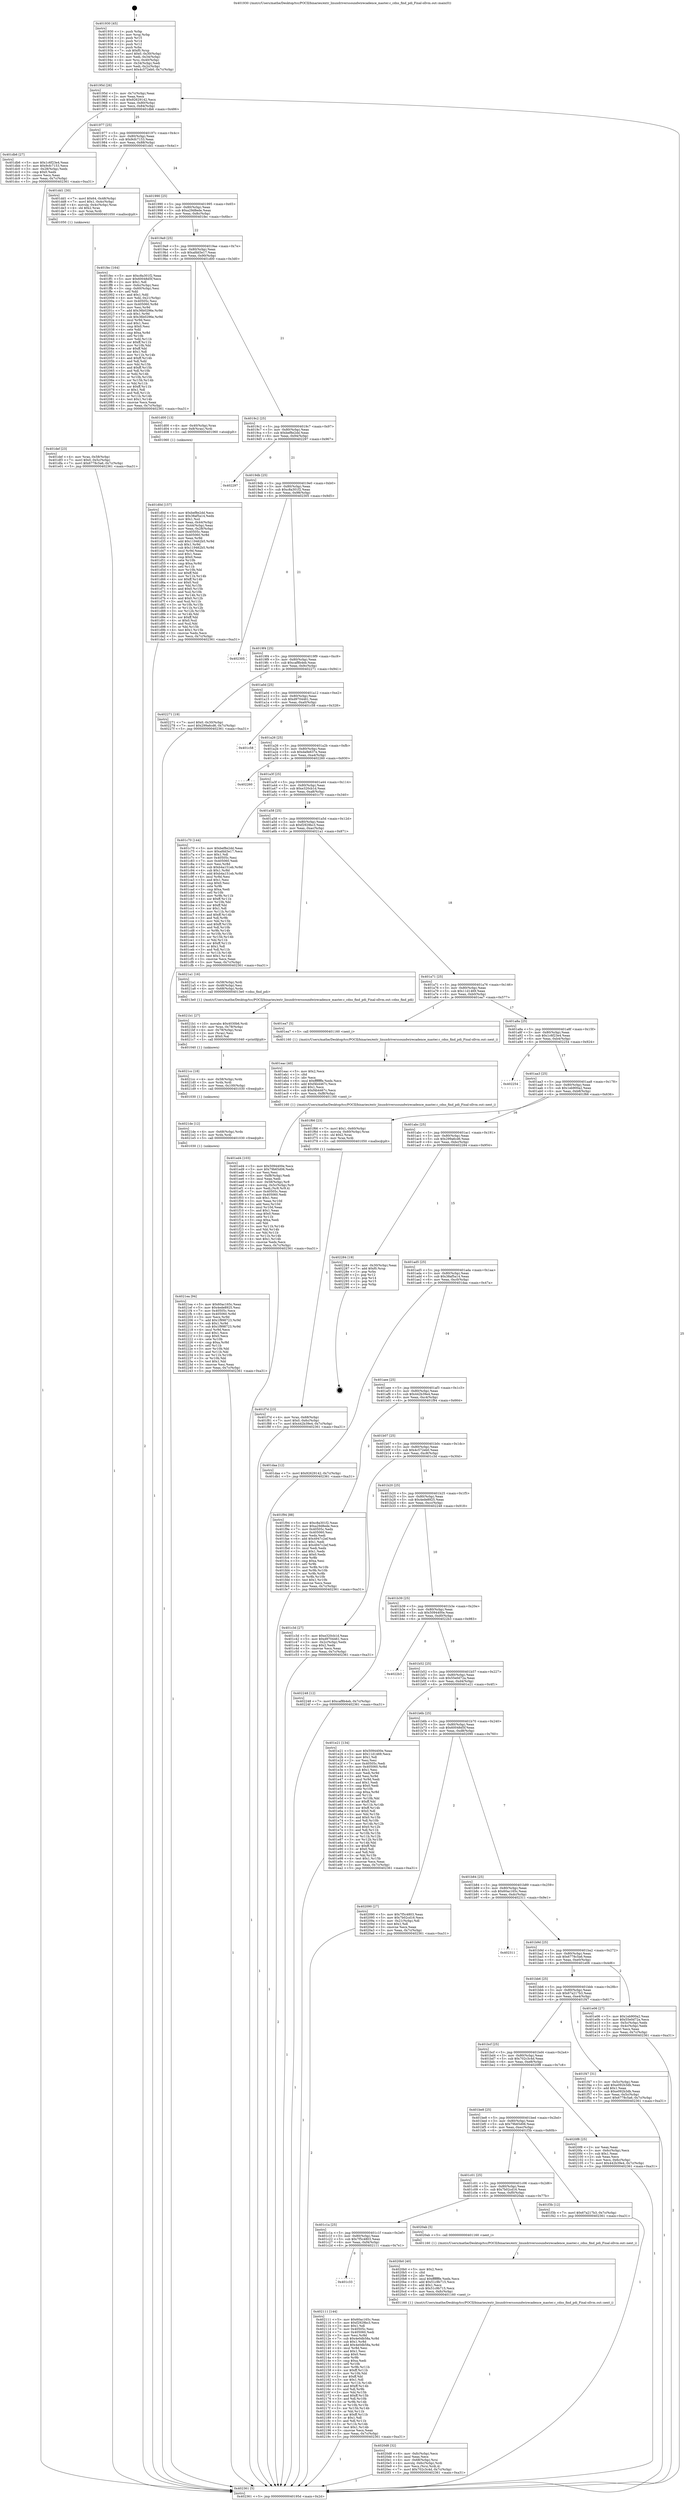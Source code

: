 digraph "0x401930" {
  label = "0x401930 (/mnt/c/Users/mathe/Desktop/tcc/POCII/binaries/extr_linuxdriverssoundwirecadence_master.c_cdns_find_pdi_Final-ollvm.out::main(0))"
  labelloc = "t"
  node[shape=record]

  Entry [label="",width=0.3,height=0.3,shape=circle,fillcolor=black,style=filled]
  "0x40195d" [label="{
     0x40195d [26]\l
     | [instrs]\l
     &nbsp;&nbsp;0x40195d \<+3\>: mov -0x7c(%rbp),%eax\l
     &nbsp;&nbsp;0x401960 \<+2\>: mov %eax,%ecx\l
     &nbsp;&nbsp;0x401962 \<+6\>: sub $0x92629142,%ecx\l
     &nbsp;&nbsp;0x401968 \<+3\>: mov %eax,-0x80(%rbp)\l
     &nbsp;&nbsp;0x40196b \<+6\>: mov %ecx,-0x84(%rbp)\l
     &nbsp;&nbsp;0x401971 \<+6\>: je 0000000000401db6 \<main+0x486\>\l
  }"]
  "0x401db6" [label="{
     0x401db6 [27]\l
     | [instrs]\l
     &nbsp;&nbsp;0x401db6 \<+5\>: mov $0x1c6f23e4,%eax\l
     &nbsp;&nbsp;0x401dbb \<+5\>: mov $0x9cfc7153,%ecx\l
     &nbsp;&nbsp;0x401dc0 \<+3\>: mov -0x28(%rbp),%edx\l
     &nbsp;&nbsp;0x401dc3 \<+3\>: cmp $0x0,%edx\l
     &nbsp;&nbsp;0x401dc6 \<+3\>: cmove %ecx,%eax\l
     &nbsp;&nbsp;0x401dc9 \<+3\>: mov %eax,-0x7c(%rbp)\l
     &nbsp;&nbsp;0x401dcc \<+5\>: jmp 0000000000402361 \<main+0xa31\>\l
  }"]
  "0x401977" [label="{
     0x401977 [25]\l
     | [instrs]\l
     &nbsp;&nbsp;0x401977 \<+5\>: jmp 000000000040197c \<main+0x4c\>\l
     &nbsp;&nbsp;0x40197c \<+3\>: mov -0x80(%rbp),%eax\l
     &nbsp;&nbsp;0x40197f \<+5\>: sub $0x9cfc7153,%eax\l
     &nbsp;&nbsp;0x401984 \<+6\>: mov %eax,-0x88(%rbp)\l
     &nbsp;&nbsp;0x40198a \<+6\>: je 0000000000401dd1 \<main+0x4a1\>\l
  }"]
  Exit [label="",width=0.3,height=0.3,shape=circle,fillcolor=black,style=filled,peripheries=2]
  "0x401dd1" [label="{
     0x401dd1 [30]\l
     | [instrs]\l
     &nbsp;&nbsp;0x401dd1 \<+7\>: movl $0x64,-0x48(%rbp)\l
     &nbsp;&nbsp;0x401dd8 \<+7\>: movl $0x1,-0x4c(%rbp)\l
     &nbsp;&nbsp;0x401ddf \<+4\>: movslq -0x4c(%rbp),%rax\l
     &nbsp;&nbsp;0x401de3 \<+4\>: shl $0x2,%rax\l
     &nbsp;&nbsp;0x401de7 \<+3\>: mov %rax,%rdi\l
     &nbsp;&nbsp;0x401dea \<+5\>: call 0000000000401050 \<malloc@plt\>\l
     | [calls]\l
     &nbsp;&nbsp;0x401050 \{1\} (unknown)\l
  }"]
  "0x401990" [label="{
     0x401990 [25]\l
     | [instrs]\l
     &nbsp;&nbsp;0x401990 \<+5\>: jmp 0000000000401995 \<main+0x65\>\l
     &nbsp;&nbsp;0x401995 \<+3\>: mov -0x80(%rbp),%eax\l
     &nbsp;&nbsp;0x401998 \<+5\>: sub $0xa29d8ede,%eax\l
     &nbsp;&nbsp;0x40199d \<+6\>: mov %eax,-0x8c(%rbp)\l
     &nbsp;&nbsp;0x4019a3 \<+6\>: je 0000000000401fec \<main+0x6bc\>\l
  }"]
  "0x4021ea" [label="{
     0x4021ea [94]\l
     | [instrs]\l
     &nbsp;&nbsp;0x4021ea \<+5\>: mov $0x60ac165c,%eax\l
     &nbsp;&nbsp;0x4021ef \<+5\>: mov $0x4ede8925,%esi\l
     &nbsp;&nbsp;0x4021f4 \<+7\>: mov 0x40505c,%ecx\l
     &nbsp;&nbsp;0x4021fb \<+8\>: mov 0x405060,%r8d\l
     &nbsp;&nbsp;0x402203 \<+3\>: mov %ecx,%r9d\l
     &nbsp;&nbsp;0x402206 \<+7\>: add $0x1f998723,%r9d\l
     &nbsp;&nbsp;0x40220d \<+4\>: sub $0x1,%r9d\l
     &nbsp;&nbsp;0x402211 \<+7\>: sub $0x1f998723,%r9d\l
     &nbsp;&nbsp;0x402218 \<+4\>: imul %r9d,%ecx\l
     &nbsp;&nbsp;0x40221c \<+3\>: and $0x1,%ecx\l
     &nbsp;&nbsp;0x40221f \<+3\>: cmp $0x0,%ecx\l
     &nbsp;&nbsp;0x402222 \<+4\>: sete %r10b\l
     &nbsp;&nbsp;0x402226 \<+4\>: cmp $0xa,%r8d\l
     &nbsp;&nbsp;0x40222a \<+4\>: setl %r11b\l
     &nbsp;&nbsp;0x40222e \<+3\>: mov %r10b,%bl\l
     &nbsp;&nbsp;0x402231 \<+3\>: and %r11b,%bl\l
     &nbsp;&nbsp;0x402234 \<+3\>: xor %r11b,%r10b\l
     &nbsp;&nbsp;0x402237 \<+3\>: or %r10b,%bl\l
     &nbsp;&nbsp;0x40223a \<+3\>: test $0x1,%bl\l
     &nbsp;&nbsp;0x40223d \<+3\>: cmovne %esi,%eax\l
     &nbsp;&nbsp;0x402240 \<+3\>: mov %eax,-0x7c(%rbp)\l
     &nbsp;&nbsp;0x402243 \<+5\>: jmp 0000000000402361 \<main+0xa31\>\l
  }"]
  "0x401fec" [label="{
     0x401fec [164]\l
     | [instrs]\l
     &nbsp;&nbsp;0x401fec \<+5\>: mov $0xc8a301f2,%eax\l
     &nbsp;&nbsp;0x401ff1 \<+5\>: mov $0x60048d5f,%ecx\l
     &nbsp;&nbsp;0x401ff6 \<+2\>: mov $0x1,%dl\l
     &nbsp;&nbsp;0x401ff8 \<+3\>: mov -0x6c(%rbp),%esi\l
     &nbsp;&nbsp;0x401ffb \<+3\>: cmp -0x60(%rbp),%esi\l
     &nbsp;&nbsp;0x401ffe \<+4\>: setl %dil\l
     &nbsp;&nbsp;0x402002 \<+4\>: and $0x1,%dil\l
     &nbsp;&nbsp;0x402006 \<+4\>: mov %dil,-0x21(%rbp)\l
     &nbsp;&nbsp;0x40200a \<+7\>: mov 0x40505c,%esi\l
     &nbsp;&nbsp;0x402011 \<+8\>: mov 0x405060,%r8d\l
     &nbsp;&nbsp;0x402019 \<+3\>: mov %esi,%r9d\l
     &nbsp;&nbsp;0x40201c \<+7\>: add $0x36b0296e,%r9d\l
     &nbsp;&nbsp;0x402023 \<+4\>: sub $0x1,%r9d\l
     &nbsp;&nbsp;0x402027 \<+7\>: sub $0x36b0296e,%r9d\l
     &nbsp;&nbsp;0x40202e \<+4\>: imul %r9d,%esi\l
     &nbsp;&nbsp;0x402032 \<+3\>: and $0x1,%esi\l
     &nbsp;&nbsp;0x402035 \<+3\>: cmp $0x0,%esi\l
     &nbsp;&nbsp;0x402038 \<+4\>: sete %dil\l
     &nbsp;&nbsp;0x40203c \<+4\>: cmp $0xa,%r8d\l
     &nbsp;&nbsp;0x402040 \<+4\>: setl %r10b\l
     &nbsp;&nbsp;0x402044 \<+3\>: mov %dil,%r11b\l
     &nbsp;&nbsp;0x402047 \<+4\>: xor $0xff,%r11b\l
     &nbsp;&nbsp;0x40204b \<+3\>: mov %r10b,%bl\l
     &nbsp;&nbsp;0x40204e \<+3\>: xor $0xff,%bl\l
     &nbsp;&nbsp;0x402051 \<+3\>: xor $0x1,%dl\l
     &nbsp;&nbsp;0x402054 \<+3\>: mov %r11b,%r14b\l
     &nbsp;&nbsp;0x402057 \<+4\>: and $0xff,%r14b\l
     &nbsp;&nbsp;0x40205b \<+3\>: and %dl,%dil\l
     &nbsp;&nbsp;0x40205e \<+3\>: mov %bl,%r15b\l
     &nbsp;&nbsp;0x402061 \<+4\>: and $0xff,%r15b\l
     &nbsp;&nbsp;0x402065 \<+3\>: and %dl,%r10b\l
     &nbsp;&nbsp;0x402068 \<+3\>: or %dil,%r14b\l
     &nbsp;&nbsp;0x40206b \<+3\>: or %r10b,%r15b\l
     &nbsp;&nbsp;0x40206e \<+3\>: xor %r15b,%r14b\l
     &nbsp;&nbsp;0x402071 \<+3\>: or %bl,%r11b\l
     &nbsp;&nbsp;0x402074 \<+4\>: xor $0xff,%r11b\l
     &nbsp;&nbsp;0x402078 \<+3\>: or $0x1,%dl\l
     &nbsp;&nbsp;0x40207b \<+3\>: and %dl,%r11b\l
     &nbsp;&nbsp;0x40207e \<+3\>: or %r11b,%r14b\l
     &nbsp;&nbsp;0x402081 \<+4\>: test $0x1,%r14b\l
     &nbsp;&nbsp;0x402085 \<+3\>: cmovne %ecx,%eax\l
     &nbsp;&nbsp;0x402088 \<+3\>: mov %eax,-0x7c(%rbp)\l
     &nbsp;&nbsp;0x40208b \<+5\>: jmp 0000000000402361 \<main+0xa31\>\l
  }"]
  "0x4019a9" [label="{
     0x4019a9 [25]\l
     | [instrs]\l
     &nbsp;&nbsp;0x4019a9 \<+5\>: jmp 00000000004019ae \<main+0x7e\>\l
     &nbsp;&nbsp;0x4019ae \<+3\>: mov -0x80(%rbp),%eax\l
     &nbsp;&nbsp;0x4019b1 \<+5\>: sub $0xafdd3e17,%eax\l
     &nbsp;&nbsp;0x4019b6 \<+6\>: mov %eax,-0x90(%rbp)\l
     &nbsp;&nbsp;0x4019bc \<+6\>: je 0000000000401d00 \<main+0x3d0\>\l
  }"]
  "0x4021de" [label="{
     0x4021de [12]\l
     | [instrs]\l
     &nbsp;&nbsp;0x4021de \<+4\>: mov -0x68(%rbp),%rdx\l
     &nbsp;&nbsp;0x4021e2 \<+3\>: mov %rdx,%rdi\l
     &nbsp;&nbsp;0x4021e5 \<+5\>: call 0000000000401030 \<free@plt\>\l
     | [calls]\l
     &nbsp;&nbsp;0x401030 \{1\} (unknown)\l
  }"]
  "0x401d00" [label="{
     0x401d00 [13]\l
     | [instrs]\l
     &nbsp;&nbsp;0x401d00 \<+4\>: mov -0x40(%rbp),%rax\l
     &nbsp;&nbsp;0x401d04 \<+4\>: mov 0x8(%rax),%rdi\l
     &nbsp;&nbsp;0x401d08 \<+5\>: call 0000000000401060 \<atoi@plt\>\l
     | [calls]\l
     &nbsp;&nbsp;0x401060 \{1\} (unknown)\l
  }"]
  "0x4019c2" [label="{
     0x4019c2 [25]\l
     | [instrs]\l
     &nbsp;&nbsp;0x4019c2 \<+5\>: jmp 00000000004019c7 \<main+0x97\>\l
     &nbsp;&nbsp;0x4019c7 \<+3\>: mov -0x80(%rbp),%eax\l
     &nbsp;&nbsp;0x4019ca \<+5\>: sub $0xbef8e2dd,%eax\l
     &nbsp;&nbsp;0x4019cf \<+6\>: mov %eax,-0x94(%rbp)\l
     &nbsp;&nbsp;0x4019d5 \<+6\>: je 0000000000402297 \<main+0x967\>\l
  }"]
  "0x4021cc" [label="{
     0x4021cc [18]\l
     | [instrs]\l
     &nbsp;&nbsp;0x4021cc \<+4\>: mov -0x58(%rbp),%rdx\l
     &nbsp;&nbsp;0x4021d0 \<+3\>: mov %rdx,%rdi\l
     &nbsp;&nbsp;0x4021d3 \<+6\>: mov %eax,-0x100(%rbp)\l
     &nbsp;&nbsp;0x4021d9 \<+5\>: call 0000000000401030 \<free@plt\>\l
     | [calls]\l
     &nbsp;&nbsp;0x401030 \{1\} (unknown)\l
  }"]
  "0x402297" [label="{
     0x402297\l
  }", style=dashed]
  "0x4019db" [label="{
     0x4019db [25]\l
     | [instrs]\l
     &nbsp;&nbsp;0x4019db \<+5\>: jmp 00000000004019e0 \<main+0xb0\>\l
     &nbsp;&nbsp;0x4019e0 \<+3\>: mov -0x80(%rbp),%eax\l
     &nbsp;&nbsp;0x4019e3 \<+5\>: sub $0xc8a301f2,%eax\l
     &nbsp;&nbsp;0x4019e8 \<+6\>: mov %eax,-0x98(%rbp)\l
     &nbsp;&nbsp;0x4019ee \<+6\>: je 0000000000402305 \<main+0x9d5\>\l
  }"]
  "0x4021b1" [label="{
     0x4021b1 [27]\l
     | [instrs]\l
     &nbsp;&nbsp;0x4021b1 \<+10\>: movabs $0x4030b6,%rdi\l
     &nbsp;&nbsp;0x4021bb \<+4\>: mov %rax,-0x78(%rbp)\l
     &nbsp;&nbsp;0x4021bf \<+4\>: mov -0x78(%rbp),%rax\l
     &nbsp;&nbsp;0x4021c3 \<+2\>: mov (%rax),%esi\l
     &nbsp;&nbsp;0x4021c5 \<+2\>: mov $0x0,%al\l
     &nbsp;&nbsp;0x4021c7 \<+5\>: call 0000000000401040 \<printf@plt\>\l
     | [calls]\l
     &nbsp;&nbsp;0x401040 \{1\} (unknown)\l
  }"]
  "0x402305" [label="{
     0x402305\l
  }", style=dashed]
  "0x4019f4" [label="{
     0x4019f4 [25]\l
     | [instrs]\l
     &nbsp;&nbsp;0x4019f4 \<+5\>: jmp 00000000004019f9 \<main+0xc9\>\l
     &nbsp;&nbsp;0x4019f9 \<+3\>: mov -0x80(%rbp),%eax\l
     &nbsp;&nbsp;0x4019fc \<+5\>: sub $0xcaf8b4eb,%eax\l
     &nbsp;&nbsp;0x401a01 \<+6\>: mov %eax,-0x9c(%rbp)\l
     &nbsp;&nbsp;0x401a07 \<+6\>: je 0000000000402271 \<main+0x941\>\l
  }"]
  "0x401c33" [label="{
     0x401c33\l
  }", style=dashed]
  "0x402271" [label="{
     0x402271 [19]\l
     | [instrs]\l
     &nbsp;&nbsp;0x402271 \<+7\>: movl $0x0,-0x30(%rbp)\l
     &nbsp;&nbsp;0x402278 \<+7\>: movl $0x299a6cd6,-0x7c(%rbp)\l
     &nbsp;&nbsp;0x40227f \<+5\>: jmp 0000000000402361 \<main+0xa31\>\l
  }"]
  "0x401a0d" [label="{
     0x401a0d [25]\l
     | [instrs]\l
     &nbsp;&nbsp;0x401a0d \<+5\>: jmp 0000000000401a12 \<main+0xe2\>\l
     &nbsp;&nbsp;0x401a12 \<+3\>: mov -0x80(%rbp),%eax\l
     &nbsp;&nbsp;0x401a15 \<+5\>: sub $0xd9704461,%eax\l
     &nbsp;&nbsp;0x401a1a \<+6\>: mov %eax,-0xa0(%rbp)\l
     &nbsp;&nbsp;0x401a20 \<+6\>: je 0000000000401c58 \<main+0x328\>\l
  }"]
  "0x402111" [label="{
     0x402111 [144]\l
     | [instrs]\l
     &nbsp;&nbsp;0x402111 \<+5\>: mov $0x60ac165c,%eax\l
     &nbsp;&nbsp;0x402116 \<+5\>: mov $0xf2929bc3,%ecx\l
     &nbsp;&nbsp;0x40211b \<+2\>: mov $0x1,%dl\l
     &nbsp;&nbsp;0x40211d \<+7\>: mov 0x40505c,%esi\l
     &nbsp;&nbsp;0x402124 \<+7\>: mov 0x405060,%edi\l
     &nbsp;&nbsp;0x40212b \<+3\>: mov %esi,%r8d\l
     &nbsp;&nbsp;0x40212e \<+7\>: sub $0x4e0db58a,%r8d\l
     &nbsp;&nbsp;0x402135 \<+4\>: sub $0x1,%r8d\l
     &nbsp;&nbsp;0x402139 \<+7\>: add $0x4e0db58a,%r8d\l
     &nbsp;&nbsp;0x402140 \<+4\>: imul %r8d,%esi\l
     &nbsp;&nbsp;0x402144 \<+3\>: and $0x1,%esi\l
     &nbsp;&nbsp;0x402147 \<+3\>: cmp $0x0,%esi\l
     &nbsp;&nbsp;0x40214a \<+4\>: sete %r9b\l
     &nbsp;&nbsp;0x40214e \<+3\>: cmp $0xa,%edi\l
     &nbsp;&nbsp;0x402151 \<+4\>: setl %r10b\l
     &nbsp;&nbsp;0x402155 \<+3\>: mov %r9b,%r11b\l
     &nbsp;&nbsp;0x402158 \<+4\>: xor $0xff,%r11b\l
     &nbsp;&nbsp;0x40215c \<+3\>: mov %r10b,%bl\l
     &nbsp;&nbsp;0x40215f \<+3\>: xor $0xff,%bl\l
     &nbsp;&nbsp;0x402162 \<+3\>: xor $0x1,%dl\l
     &nbsp;&nbsp;0x402165 \<+3\>: mov %r11b,%r14b\l
     &nbsp;&nbsp;0x402168 \<+4\>: and $0xff,%r14b\l
     &nbsp;&nbsp;0x40216c \<+3\>: and %dl,%r9b\l
     &nbsp;&nbsp;0x40216f \<+3\>: mov %bl,%r15b\l
     &nbsp;&nbsp;0x402172 \<+4\>: and $0xff,%r15b\l
     &nbsp;&nbsp;0x402176 \<+3\>: and %dl,%r10b\l
     &nbsp;&nbsp;0x402179 \<+3\>: or %r9b,%r14b\l
     &nbsp;&nbsp;0x40217c \<+3\>: or %r10b,%r15b\l
     &nbsp;&nbsp;0x40217f \<+3\>: xor %r15b,%r14b\l
     &nbsp;&nbsp;0x402182 \<+3\>: or %bl,%r11b\l
     &nbsp;&nbsp;0x402185 \<+4\>: xor $0xff,%r11b\l
     &nbsp;&nbsp;0x402189 \<+3\>: or $0x1,%dl\l
     &nbsp;&nbsp;0x40218c \<+3\>: and %dl,%r11b\l
     &nbsp;&nbsp;0x40218f \<+3\>: or %r11b,%r14b\l
     &nbsp;&nbsp;0x402192 \<+4\>: test $0x1,%r14b\l
     &nbsp;&nbsp;0x402196 \<+3\>: cmovne %ecx,%eax\l
     &nbsp;&nbsp;0x402199 \<+3\>: mov %eax,-0x7c(%rbp)\l
     &nbsp;&nbsp;0x40219c \<+5\>: jmp 0000000000402361 \<main+0xa31\>\l
  }"]
  "0x401c58" [label="{
     0x401c58\l
  }", style=dashed]
  "0x401a26" [label="{
     0x401a26 [25]\l
     | [instrs]\l
     &nbsp;&nbsp;0x401a26 \<+5\>: jmp 0000000000401a2b \<main+0xfb\>\l
     &nbsp;&nbsp;0x401a2b \<+3\>: mov -0x80(%rbp),%eax\l
     &nbsp;&nbsp;0x401a2e \<+5\>: sub $0xda9e637e,%eax\l
     &nbsp;&nbsp;0x401a33 \<+6\>: mov %eax,-0xa4(%rbp)\l
     &nbsp;&nbsp;0x401a39 \<+6\>: je 0000000000402260 \<main+0x930\>\l
  }"]
  "0x4020d8" [label="{
     0x4020d8 [32]\l
     | [instrs]\l
     &nbsp;&nbsp;0x4020d8 \<+6\>: mov -0xfc(%rbp),%ecx\l
     &nbsp;&nbsp;0x4020de \<+3\>: imul %eax,%ecx\l
     &nbsp;&nbsp;0x4020e1 \<+4\>: mov -0x68(%rbp),%rsi\l
     &nbsp;&nbsp;0x4020e5 \<+4\>: movslq -0x6c(%rbp),%rdi\l
     &nbsp;&nbsp;0x4020e9 \<+3\>: mov %ecx,(%rsi,%rdi,4)\l
     &nbsp;&nbsp;0x4020ec \<+7\>: movl $0x702c3c4d,-0x7c(%rbp)\l
     &nbsp;&nbsp;0x4020f3 \<+5\>: jmp 0000000000402361 \<main+0xa31\>\l
  }"]
  "0x402260" [label="{
     0x402260\l
  }", style=dashed]
  "0x401a3f" [label="{
     0x401a3f [25]\l
     | [instrs]\l
     &nbsp;&nbsp;0x401a3f \<+5\>: jmp 0000000000401a44 \<main+0x114\>\l
     &nbsp;&nbsp;0x401a44 \<+3\>: mov -0x80(%rbp),%eax\l
     &nbsp;&nbsp;0x401a47 \<+5\>: sub $0xe320cb1d,%eax\l
     &nbsp;&nbsp;0x401a4c \<+6\>: mov %eax,-0xa8(%rbp)\l
     &nbsp;&nbsp;0x401a52 \<+6\>: je 0000000000401c70 \<main+0x340\>\l
  }"]
  "0x4020b0" [label="{
     0x4020b0 [40]\l
     | [instrs]\l
     &nbsp;&nbsp;0x4020b0 \<+5\>: mov $0x2,%ecx\l
     &nbsp;&nbsp;0x4020b5 \<+1\>: cltd\l
     &nbsp;&nbsp;0x4020b6 \<+2\>: idiv %ecx\l
     &nbsp;&nbsp;0x4020b8 \<+6\>: imul $0xfffffffe,%edx,%ecx\l
     &nbsp;&nbsp;0x4020be \<+6\>: add $0x51c9b715,%ecx\l
     &nbsp;&nbsp;0x4020c4 \<+3\>: add $0x1,%ecx\l
     &nbsp;&nbsp;0x4020c7 \<+6\>: sub $0x51c9b715,%ecx\l
     &nbsp;&nbsp;0x4020cd \<+6\>: mov %ecx,-0xfc(%rbp)\l
     &nbsp;&nbsp;0x4020d3 \<+5\>: call 0000000000401160 \<next_i\>\l
     | [calls]\l
     &nbsp;&nbsp;0x401160 \{1\} (/mnt/c/Users/mathe/Desktop/tcc/POCII/binaries/extr_linuxdriverssoundwirecadence_master.c_cdns_find_pdi_Final-ollvm.out::next_i)\l
  }"]
  "0x401c70" [label="{
     0x401c70 [144]\l
     | [instrs]\l
     &nbsp;&nbsp;0x401c70 \<+5\>: mov $0xbef8e2dd,%eax\l
     &nbsp;&nbsp;0x401c75 \<+5\>: mov $0xafdd3e17,%ecx\l
     &nbsp;&nbsp;0x401c7a \<+2\>: mov $0x1,%dl\l
     &nbsp;&nbsp;0x401c7c \<+7\>: mov 0x40505c,%esi\l
     &nbsp;&nbsp;0x401c83 \<+7\>: mov 0x405060,%edi\l
     &nbsp;&nbsp;0x401c8a \<+3\>: mov %esi,%r8d\l
     &nbsp;&nbsp;0x401c8d \<+7\>: sub $0xb4a151eb,%r8d\l
     &nbsp;&nbsp;0x401c94 \<+4\>: sub $0x1,%r8d\l
     &nbsp;&nbsp;0x401c98 \<+7\>: add $0xb4a151eb,%r8d\l
     &nbsp;&nbsp;0x401c9f \<+4\>: imul %r8d,%esi\l
     &nbsp;&nbsp;0x401ca3 \<+3\>: and $0x1,%esi\l
     &nbsp;&nbsp;0x401ca6 \<+3\>: cmp $0x0,%esi\l
     &nbsp;&nbsp;0x401ca9 \<+4\>: sete %r9b\l
     &nbsp;&nbsp;0x401cad \<+3\>: cmp $0xa,%edi\l
     &nbsp;&nbsp;0x401cb0 \<+4\>: setl %r10b\l
     &nbsp;&nbsp;0x401cb4 \<+3\>: mov %r9b,%r11b\l
     &nbsp;&nbsp;0x401cb7 \<+4\>: xor $0xff,%r11b\l
     &nbsp;&nbsp;0x401cbb \<+3\>: mov %r10b,%bl\l
     &nbsp;&nbsp;0x401cbe \<+3\>: xor $0xff,%bl\l
     &nbsp;&nbsp;0x401cc1 \<+3\>: xor $0x1,%dl\l
     &nbsp;&nbsp;0x401cc4 \<+3\>: mov %r11b,%r14b\l
     &nbsp;&nbsp;0x401cc7 \<+4\>: and $0xff,%r14b\l
     &nbsp;&nbsp;0x401ccb \<+3\>: and %dl,%r9b\l
     &nbsp;&nbsp;0x401cce \<+3\>: mov %bl,%r15b\l
     &nbsp;&nbsp;0x401cd1 \<+4\>: and $0xff,%r15b\l
     &nbsp;&nbsp;0x401cd5 \<+3\>: and %dl,%r10b\l
     &nbsp;&nbsp;0x401cd8 \<+3\>: or %r9b,%r14b\l
     &nbsp;&nbsp;0x401cdb \<+3\>: or %r10b,%r15b\l
     &nbsp;&nbsp;0x401cde \<+3\>: xor %r15b,%r14b\l
     &nbsp;&nbsp;0x401ce1 \<+3\>: or %bl,%r11b\l
     &nbsp;&nbsp;0x401ce4 \<+4\>: xor $0xff,%r11b\l
     &nbsp;&nbsp;0x401ce8 \<+3\>: or $0x1,%dl\l
     &nbsp;&nbsp;0x401ceb \<+3\>: and %dl,%r11b\l
     &nbsp;&nbsp;0x401cee \<+3\>: or %r11b,%r14b\l
     &nbsp;&nbsp;0x401cf1 \<+4\>: test $0x1,%r14b\l
     &nbsp;&nbsp;0x401cf5 \<+3\>: cmovne %ecx,%eax\l
     &nbsp;&nbsp;0x401cf8 \<+3\>: mov %eax,-0x7c(%rbp)\l
     &nbsp;&nbsp;0x401cfb \<+5\>: jmp 0000000000402361 \<main+0xa31\>\l
  }"]
  "0x401a58" [label="{
     0x401a58 [25]\l
     | [instrs]\l
     &nbsp;&nbsp;0x401a58 \<+5\>: jmp 0000000000401a5d \<main+0x12d\>\l
     &nbsp;&nbsp;0x401a5d \<+3\>: mov -0x80(%rbp),%eax\l
     &nbsp;&nbsp;0x401a60 \<+5\>: sub $0xf2929bc3,%eax\l
     &nbsp;&nbsp;0x401a65 \<+6\>: mov %eax,-0xac(%rbp)\l
     &nbsp;&nbsp;0x401a6b \<+6\>: je 00000000004021a1 \<main+0x871\>\l
  }"]
  "0x401c1a" [label="{
     0x401c1a [25]\l
     | [instrs]\l
     &nbsp;&nbsp;0x401c1a \<+5\>: jmp 0000000000401c1f \<main+0x2ef\>\l
     &nbsp;&nbsp;0x401c1f \<+3\>: mov -0x80(%rbp),%eax\l
     &nbsp;&nbsp;0x401c22 \<+5\>: sub $0x7f5c4803,%eax\l
     &nbsp;&nbsp;0x401c27 \<+6\>: mov %eax,-0xf4(%rbp)\l
     &nbsp;&nbsp;0x401c2d \<+6\>: je 0000000000402111 \<main+0x7e1\>\l
  }"]
  "0x4021a1" [label="{
     0x4021a1 [16]\l
     | [instrs]\l
     &nbsp;&nbsp;0x4021a1 \<+4\>: mov -0x58(%rbp),%rdi\l
     &nbsp;&nbsp;0x4021a5 \<+3\>: mov -0x48(%rbp),%esi\l
     &nbsp;&nbsp;0x4021a8 \<+4\>: mov -0x68(%rbp),%rdx\l
     &nbsp;&nbsp;0x4021ac \<+5\>: call 00000000004013e0 \<cdns_find_pdi\>\l
     | [calls]\l
     &nbsp;&nbsp;0x4013e0 \{1\} (/mnt/c/Users/mathe/Desktop/tcc/POCII/binaries/extr_linuxdriverssoundwirecadence_master.c_cdns_find_pdi_Final-ollvm.out::cdns_find_pdi)\l
  }"]
  "0x401a71" [label="{
     0x401a71 [25]\l
     | [instrs]\l
     &nbsp;&nbsp;0x401a71 \<+5\>: jmp 0000000000401a76 \<main+0x146\>\l
     &nbsp;&nbsp;0x401a76 \<+3\>: mov -0x80(%rbp),%eax\l
     &nbsp;&nbsp;0x401a79 \<+5\>: sub $0x11d1469,%eax\l
     &nbsp;&nbsp;0x401a7e \<+6\>: mov %eax,-0xb0(%rbp)\l
     &nbsp;&nbsp;0x401a84 \<+6\>: je 0000000000401ea7 \<main+0x577\>\l
  }"]
  "0x4020ab" [label="{
     0x4020ab [5]\l
     | [instrs]\l
     &nbsp;&nbsp;0x4020ab \<+5\>: call 0000000000401160 \<next_i\>\l
     | [calls]\l
     &nbsp;&nbsp;0x401160 \{1\} (/mnt/c/Users/mathe/Desktop/tcc/POCII/binaries/extr_linuxdriverssoundwirecadence_master.c_cdns_find_pdi_Final-ollvm.out::next_i)\l
  }"]
  "0x401ea7" [label="{
     0x401ea7 [5]\l
     | [instrs]\l
     &nbsp;&nbsp;0x401ea7 \<+5\>: call 0000000000401160 \<next_i\>\l
     | [calls]\l
     &nbsp;&nbsp;0x401160 \{1\} (/mnt/c/Users/mathe/Desktop/tcc/POCII/binaries/extr_linuxdriverssoundwirecadence_master.c_cdns_find_pdi_Final-ollvm.out::next_i)\l
  }"]
  "0x401a8a" [label="{
     0x401a8a [25]\l
     | [instrs]\l
     &nbsp;&nbsp;0x401a8a \<+5\>: jmp 0000000000401a8f \<main+0x15f\>\l
     &nbsp;&nbsp;0x401a8f \<+3\>: mov -0x80(%rbp),%eax\l
     &nbsp;&nbsp;0x401a92 \<+5\>: sub $0x1c6f23e4,%eax\l
     &nbsp;&nbsp;0x401a97 \<+6\>: mov %eax,-0xb4(%rbp)\l
     &nbsp;&nbsp;0x401a9d \<+6\>: je 0000000000402254 \<main+0x924\>\l
  }"]
  "0x401f7d" [label="{
     0x401f7d [23]\l
     | [instrs]\l
     &nbsp;&nbsp;0x401f7d \<+4\>: mov %rax,-0x68(%rbp)\l
     &nbsp;&nbsp;0x401f81 \<+7\>: movl $0x0,-0x6c(%rbp)\l
     &nbsp;&nbsp;0x401f88 \<+7\>: movl $0x442b39e4,-0x7c(%rbp)\l
     &nbsp;&nbsp;0x401f8f \<+5\>: jmp 0000000000402361 \<main+0xa31\>\l
  }"]
  "0x402254" [label="{
     0x402254\l
  }", style=dashed]
  "0x401aa3" [label="{
     0x401aa3 [25]\l
     | [instrs]\l
     &nbsp;&nbsp;0x401aa3 \<+5\>: jmp 0000000000401aa8 \<main+0x178\>\l
     &nbsp;&nbsp;0x401aa8 \<+3\>: mov -0x80(%rbp),%eax\l
     &nbsp;&nbsp;0x401aab \<+5\>: sub $0x1eb900a2,%eax\l
     &nbsp;&nbsp;0x401ab0 \<+6\>: mov %eax,-0xb8(%rbp)\l
     &nbsp;&nbsp;0x401ab6 \<+6\>: je 0000000000401f66 \<main+0x636\>\l
  }"]
  "0x401c01" [label="{
     0x401c01 [25]\l
     | [instrs]\l
     &nbsp;&nbsp;0x401c01 \<+5\>: jmp 0000000000401c06 \<main+0x2d6\>\l
     &nbsp;&nbsp;0x401c06 \<+3\>: mov -0x80(%rbp),%eax\l
     &nbsp;&nbsp;0x401c09 \<+5\>: sub $0x7b02cd16,%eax\l
     &nbsp;&nbsp;0x401c0e \<+6\>: mov %eax,-0xf0(%rbp)\l
     &nbsp;&nbsp;0x401c14 \<+6\>: je 00000000004020ab \<main+0x77b\>\l
  }"]
  "0x401f66" [label="{
     0x401f66 [23]\l
     | [instrs]\l
     &nbsp;&nbsp;0x401f66 \<+7\>: movl $0x1,-0x60(%rbp)\l
     &nbsp;&nbsp;0x401f6d \<+4\>: movslq -0x60(%rbp),%rax\l
     &nbsp;&nbsp;0x401f71 \<+4\>: shl $0x2,%rax\l
     &nbsp;&nbsp;0x401f75 \<+3\>: mov %rax,%rdi\l
     &nbsp;&nbsp;0x401f78 \<+5\>: call 0000000000401050 \<malloc@plt\>\l
     | [calls]\l
     &nbsp;&nbsp;0x401050 \{1\} (unknown)\l
  }"]
  "0x401abc" [label="{
     0x401abc [25]\l
     | [instrs]\l
     &nbsp;&nbsp;0x401abc \<+5\>: jmp 0000000000401ac1 \<main+0x191\>\l
     &nbsp;&nbsp;0x401ac1 \<+3\>: mov -0x80(%rbp),%eax\l
     &nbsp;&nbsp;0x401ac4 \<+5\>: sub $0x299a6cd6,%eax\l
     &nbsp;&nbsp;0x401ac9 \<+6\>: mov %eax,-0xbc(%rbp)\l
     &nbsp;&nbsp;0x401acf \<+6\>: je 0000000000402284 \<main+0x954\>\l
  }"]
  "0x401f3b" [label="{
     0x401f3b [12]\l
     | [instrs]\l
     &nbsp;&nbsp;0x401f3b \<+7\>: movl $0x67a217b3,-0x7c(%rbp)\l
     &nbsp;&nbsp;0x401f42 \<+5\>: jmp 0000000000402361 \<main+0xa31\>\l
  }"]
  "0x402284" [label="{
     0x402284 [19]\l
     | [instrs]\l
     &nbsp;&nbsp;0x402284 \<+3\>: mov -0x30(%rbp),%eax\l
     &nbsp;&nbsp;0x402287 \<+7\>: add $0xf0,%rsp\l
     &nbsp;&nbsp;0x40228e \<+1\>: pop %rbx\l
     &nbsp;&nbsp;0x40228f \<+2\>: pop %r12\l
     &nbsp;&nbsp;0x402291 \<+2\>: pop %r14\l
     &nbsp;&nbsp;0x402293 \<+2\>: pop %r15\l
     &nbsp;&nbsp;0x402295 \<+1\>: pop %rbp\l
     &nbsp;&nbsp;0x402296 \<+1\>: ret\l
  }"]
  "0x401ad5" [label="{
     0x401ad5 [25]\l
     | [instrs]\l
     &nbsp;&nbsp;0x401ad5 \<+5\>: jmp 0000000000401ada \<main+0x1aa\>\l
     &nbsp;&nbsp;0x401ada \<+3\>: mov -0x80(%rbp),%eax\l
     &nbsp;&nbsp;0x401add \<+5\>: sub $0x38af5a14,%eax\l
     &nbsp;&nbsp;0x401ae2 \<+6\>: mov %eax,-0xc0(%rbp)\l
     &nbsp;&nbsp;0x401ae8 \<+6\>: je 0000000000401daa \<main+0x47a\>\l
  }"]
  "0x401be8" [label="{
     0x401be8 [25]\l
     | [instrs]\l
     &nbsp;&nbsp;0x401be8 \<+5\>: jmp 0000000000401bed \<main+0x2bd\>\l
     &nbsp;&nbsp;0x401bed \<+3\>: mov -0x80(%rbp),%eax\l
     &nbsp;&nbsp;0x401bf0 \<+5\>: sub $0x79b65d06,%eax\l
     &nbsp;&nbsp;0x401bf5 \<+6\>: mov %eax,-0xec(%rbp)\l
     &nbsp;&nbsp;0x401bfb \<+6\>: je 0000000000401f3b \<main+0x60b\>\l
  }"]
  "0x401daa" [label="{
     0x401daa [12]\l
     | [instrs]\l
     &nbsp;&nbsp;0x401daa \<+7\>: movl $0x92629142,-0x7c(%rbp)\l
     &nbsp;&nbsp;0x401db1 \<+5\>: jmp 0000000000402361 \<main+0xa31\>\l
  }"]
  "0x401aee" [label="{
     0x401aee [25]\l
     | [instrs]\l
     &nbsp;&nbsp;0x401aee \<+5\>: jmp 0000000000401af3 \<main+0x1c3\>\l
     &nbsp;&nbsp;0x401af3 \<+3\>: mov -0x80(%rbp),%eax\l
     &nbsp;&nbsp;0x401af6 \<+5\>: sub $0x442b39e4,%eax\l
     &nbsp;&nbsp;0x401afb \<+6\>: mov %eax,-0xc4(%rbp)\l
     &nbsp;&nbsp;0x401b01 \<+6\>: je 0000000000401f94 \<main+0x664\>\l
  }"]
  "0x4020f8" [label="{
     0x4020f8 [25]\l
     | [instrs]\l
     &nbsp;&nbsp;0x4020f8 \<+2\>: xor %eax,%eax\l
     &nbsp;&nbsp;0x4020fa \<+3\>: mov -0x6c(%rbp),%ecx\l
     &nbsp;&nbsp;0x4020fd \<+3\>: sub $0x1,%eax\l
     &nbsp;&nbsp;0x402100 \<+2\>: sub %eax,%ecx\l
     &nbsp;&nbsp;0x402102 \<+3\>: mov %ecx,-0x6c(%rbp)\l
     &nbsp;&nbsp;0x402105 \<+7\>: movl $0x442b39e4,-0x7c(%rbp)\l
     &nbsp;&nbsp;0x40210c \<+5\>: jmp 0000000000402361 \<main+0xa31\>\l
  }"]
  "0x401f94" [label="{
     0x401f94 [88]\l
     | [instrs]\l
     &nbsp;&nbsp;0x401f94 \<+5\>: mov $0xc8a301f2,%eax\l
     &nbsp;&nbsp;0x401f99 \<+5\>: mov $0xa29d8ede,%ecx\l
     &nbsp;&nbsp;0x401f9e \<+7\>: mov 0x40505c,%edx\l
     &nbsp;&nbsp;0x401fa5 \<+7\>: mov 0x405060,%esi\l
     &nbsp;&nbsp;0x401fac \<+2\>: mov %edx,%edi\l
     &nbsp;&nbsp;0x401fae \<+6\>: add $0x4947c2ef,%edi\l
     &nbsp;&nbsp;0x401fb4 \<+3\>: sub $0x1,%edi\l
     &nbsp;&nbsp;0x401fb7 \<+6\>: sub $0x4947c2ef,%edi\l
     &nbsp;&nbsp;0x401fbd \<+3\>: imul %edi,%edx\l
     &nbsp;&nbsp;0x401fc0 \<+3\>: and $0x1,%edx\l
     &nbsp;&nbsp;0x401fc3 \<+3\>: cmp $0x0,%edx\l
     &nbsp;&nbsp;0x401fc6 \<+4\>: sete %r8b\l
     &nbsp;&nbsp;0x401fca \<+3\>: cmp $0xa,%esi\l
     &nbsp;&nbsp;0x401fcd \<+4\>: setl %r9b\l
     &nbsp;&nbsp;0x401fd1 \<+3\>: mov %r8b,%r10b\l
     &nbsp;&nbsp;0x401fd4 \<+3\>: and %r9b,%r10b\l
     &nbsp;&nbsp;0x401fd7 \<+3\>: xor %r9b,%r8b\l
     &nbsp;&nbsp;0x401fda \<+3\>: or %r8b,%r10b\l
     &nbsp;&nbsp;0x401fdd \<+4\>: test $0x1,%r10b\l
     &nbsp;&nbsp;0x401fe1 \<+3\>: cmovne %ecx,%eax\l
     &nbsp;&nbsp;0x401fe4 \<+3\>: mov %eax,-0x7c(%rbp)\l
     &nbsp;&nbsp;0x401fe7 \<+5\>: jmp 0000000000402361 \<main+0xa31\>\l
  }"]
  "0x401b07" [label="{
     0x401b07 [25]\l
     | [instrs]\l
     &nbsp;&nbsp;0x401b07 \<+5\>: jmp 0000000000401b0c \<main+0x1dc\>\l
     &nbsp;&nbsp;0x401b0c \<+3\>: mov -0x80(%rbp),%eax\l
     &nbsp;&nbsp;0x401b0f \<+5\>: sub $0x4c572eb0,%eax\l
     &nbsp;&nbsp;0x401b14 \<+6\>: mov %eax,-0xc8(%rbp)\l
     &nbsp;&nbsp;0x401b1a \<+6\>: je 0000000000401c3d \<main+0x30d\>\l
  }"]
  "0x401bcf" [label="{
     0x401bcf [25]\l
     | [instrs]\l
     &nbsp;&nbsp;0x401bcf \<+5\>: jmp 0000000000401bd4 \<main+0x2a4\>\l
     &nbsp;&nbsp;0x401bd4 \<+3\>: mov -0x80(%rbp),%eax\l
     &nbsp;&nbsp;0x401bd7 \<+5\>: sub $0x702c3c4d,%eax\l
     &nbsp;&nbsp;0x401bdc \<+6\>: mov %eax,-0xe8(%rbp)\l
     &nbsp;&nbsp;0x401be2 \<+6\>: je 00000000004020f8 \<main+0x7c8\>\l
  }"]
  "0x401c3d" [label="{
     0x401c3d [27]\l
     | [instrs]\l
     &nbsp;&nbsp;0x401c3d \<+5\>: mov $0xe320cb1d,%eax\l
     &nbsp;&nbsp;0x401c42 \<+5\>: mov $0xd9704461,%ecx\l
     &nbsp;&nbsp;0x401c47 \<+3\>: mov -0x2c(%rbp),%edx\l
     &nbsp;&nbsp;0x401c4a \<+3\>: cmp $0x2,%edx\l
     &nbsp;&nbsp;0x401c4d \<+3\>: cmovne %ecx,%eax\l
     &nbsp;&nbsp;0x401c50 \<+3\>: mov %eax,-0x7c(%rbp)\l
     &nbsp;&nbsp;0x401c53 \<+5\>: jmp 0000000000402361 \<main+0xa31\>\l
  }"]
  "0x401b20" [label="{
     0x401b20 [25]\l
     | [instrs]\l
     &nbsp;&nbsp;0x401b20 \<+5\>: jmp 0000000000401b25 \<main+0x1f5\>\l
     &nbsp;&nbsp;0x401b25 \<+3\>: mov -0x80(%rbp),%eax\l
     &nbsp;&nbsp;0x401b28 \<+5\>: sub $0x4ede8925,%eax\l
     &nbsp;&nbsp;0x401b2d \<+6\>: mov %eax,-0xcc(%rbp)\l
     &nbsp;&nbsp;0x401b33 \<+6\>: je 0000000000402248 \<main+0x918\>\l
  }"]
  "0x402361" [label="{
     0x402361 [5]\l
     | [instrs]\l
     &nbsp;&nbsp;0x402361 \<+5\>: jmp 000000000040195d \<main+0x2d\>\l
  }"]
  "0x401930" [label="{
     0x401930 [45]\l
     | [instrs]\l
     &nbsp;&nbsp;0x401930 \<+1\>: push %rbp\l
     &nbsp;&nbsp;0x401931 \<+3\>: mov %rsp,%rbp\l
     &nbsp;&nbsp;0x401934 \<+2\>: push %r15\l
     &nbsp;&nbsp;0x401936 \<+2\>: push %r14\l
     &nbsp;&nbsp;0x401938 \<+2\>: push %r12\l
     &nbsp;&nbsp;0x40193a \<+1\>: push %rbx\l
     &nbsp;&nbsp;0x40193b \<+7\>: sub $0xf0,%rsp\l
     &nbsp;&nbsp;0x401942 \<+7\>: movl $0x0,-0x30(%rbp)\l
     &nbsp;&nbsp;0x401949 \<+3\>: mov %edi,-0x34(%rbp)\l
     &nbsp;&nbsp;0x40194c \<+4\>: mov %rsi,-0x40(%rbp)\l
     &nbsp;&nbsp;0x401950 \<+3\>: mov -0x34(%rbp),%edi\l
     &nbsp;&nbsp;0x401953 \<+3\>: mov %edi,-0x2c(%rbp)\l
     &nbsp;&nbsp;0x401956 \<+7\>: movl $0x4c572eb0,-0x7c(%rbp)\l
  }"]
  "0x401d0d" [label="{
     0x401d0d [157]\l
     | [instrs]\l
     &nbsp;&nbsp;0x401d0d \<+5\>: mov $0xbef8e2dd,%ecx\l
     &nbsp;&nbsp;0x401d12 \<+5\>: mov $0x38af5a14,%edx\l
     &nbsp;&nbsp;0x401d17 \<+3\>: mov $0x1,%sil\l
     &nbsp;&nbsp;0x401d1a \<+3\>: mov %eax,-0x44(%rbp)\l
     &nbsp;&nbsp;0x401d1d \<+3\>: mov -0x44(%rbp),%eax\l
     &nbsp;&nbsp;0x401d20 \<+3\>: mov %eax,-0x28(%rbp)\l
     &nbsp;&nbsp;0x401d23 \<+7\>: mov 0x40505c,%eax\l
     &nbsp;&nbsp;0x401d2a \<+8\>: mov 0x405060,%r8d\l
     &nbsp;&nbsp;0x401d32 \<+3\>: mov %eax,%r9d\l
     &nbsp;&nbsp;0x401d35 \<+7\>: add $0x119462b5,%r9d\l
     &nbsp;&nbsp;0x401d3c \<+4\>: sub $0x1,%r9d\l
     &nbsp;&nbsp;0x401d40 \<+7\>: sub $0x119462b5,%r9d\l
     &nbsp;&nbsp;0x401d47 \<+4\>: imul %r9d,%eax\l
     &nbsp;&nbsp;0x401d4b \<+3\>: and $0x1,%eax\l
     &nbsp;&nbsp;0x401d4e \<+3\>: cmp $0x0,%eax\l
     &nbsp;&nbsp;0x401d51 \<+4\>: sete %r10b\l
     &nbsp;&nbsp;0x401d55 \<+4\>: cmp $0xa,%r8d\l
     &nbsp;&nbsp;0x401d59 \<+4\>: setl %r11b\l
     &nbsp;&nbsp;0x401d5d \<+3\>: mov %r10b,%bl\l
     &nbsp;&nbsp;0x401d60 \<+3\>: xor $0xff,%bl\l
     &nbsp;&nbsp;0x401d63 \<+3\>: mov %r11b,%r14b\l
     &nbsp;&nbsp;0x401d66 \<+4\>: xor $0xff,%r14b\l
     &nbsp;&nbsp;0x401d6a \<+4\>: xor $0x0,%sil\l
     &nbsp;&nbsp;0x401d6e \<+3\>: mov %bl,%r15b\l
     &nbsp;&nbsp;0x401d71 \<+4\>: and $0x0,%r15b\l
     &nbsp;&nbsp;0x401d75 \<+3\>: and %sil,%r10b\l
     &nbsp;&nbsp;0x401d78 \<+3\>: mov %r14b,%r12b\l
     &nbsp;&nbsp;0x401d7b \<+4\>: and $0x0,%r12b\l
     &nbsp;&nbsp;0x401d7f \<+3\>: and %sil,%r11b\l
     &nbsp;&nbsp;0x401d82 \<+3\>: or %r10b,%r15b\l
     &nbsp;&nbsp;0x401d85 \<+3\>: or %r11b,%r12b\l
     &nbsp;&nbsp;0x401d88 \<+3\>: xor %r12b,%r15b\l
     &nbsp;&nbsp;0x401d8b \<+3\>: or %r14b,%bl\l
     &nbsp;&nbsp;0x401d8e \<+3\>: xor $0xff,%bl\l
     &nbsp;&nbsp;0x401d91 \<+4\>: or $0x0,%sil\l
     &nbsp;&nbsp;0x401d95 \<+3\>: and %sil,%bl\l
     &nbsp;&nbsp;0x401d98 \<+3\>: or %bl,%r15b\l
     &nbsp;&nbsp;0x401d9b \<+4\>: test $0x1,%r15b\l
     &nbsp;&nbsp;0x401d9f \<+3\>: cmovne %edx,%ecx\l
     &nbsp;&nbsp;0x401da2 \<+3\>: mov %ecx,-0x7c(%rbp)\l
     &nbsp;&nbsp;0x401da5 \<+5\>: jmp 0000000000402361 \<main+0xa31\>\l
  }"]
  "0x401def" [label="{
     0x401def [23]\l
     | [instrs]\l
     &nbsp;&nbsp;0x401def \<+4\>: mov %rax,-0x58(%rbp)\l
     &nbsp;&nbsp;0x401df3 \<+7\>: movl $0x0,-0x5c(%rbp)\l
     &nbsp;&nbsp;0x401dfa \<+7\>: movl $0x6778c5a6,-0x7c(%rbp)\l
     &nbsp;&nbsp;0x401e01 \<+5\>: jmp 0000000000402361 \<main+0xa31\>\l
  }"]
  "0x401f47" [label="{
     0x401f47 [31]\l
     | [instrs]\l
     &nbsp;&nbsp;0x401f47 \<+3\>: mov -0x5c(%rbp),%eax\l
     &nbsp;&nbsp;0x401f4a \<+5\>: add $0xe092b3db,%eax\l
     &nbsp;&nbsp;0x401f4f \<+3\>: add $0x1,%eax\l
     &nbsp;&nbsp;0x401f52 \<+5\>: sub $0xe092b3db,%eax\l
     &nbsp;&nbsp;0x401f57 \<+3\>: mov %eax,-0x5c(%rbp)\l
     &nbsp;&nbsp;0x401f5a \<+7\>: movl $0x6778c5a6,-0x7c(%rbp)\l
     &nbsp;&nbsp;0x401f61 \<+5\>: jmp 0000000000402361 \<main+0xa31\>\l
  }"]
  "0x402248" [label="{
     0x402248 [12]\l
     | [instrs]\l
     &nbsp;&nbsp;0x402248 \<+7\>: movl $0xcaf8b4eb,-0x7c(%rbp)\l
     &nbsp;&nbsp;0x40224f \<+5\>: jmp 0000000000402361 \<main+0xa31\>\l
  }"]
  "0x401b39" [label="{
     0x401b39 [25]\l
     | [instrs]\l
     &nbsp;&nbsp;0x401b39 \<+5\>: jmp 0000000000401b3e \<main+0x20e\>\l
     &nbsp;&nbsp;0x401b3e \<+3\>: mov -0x80(%rbp),%eax\l
     &nbsp;&nbsp;0x401b41 \<+5\>: sub $0x5094400e,%eax\l
     &nbsp;&nbsp;0x401b46 \<+6\>: mov %eax,-0xd0(%rbp)\l
     &nbsp;&nbsp;0x401b4c \<+6\>: je 00000000004022b3 \<main+0x983\>\l
  }"]
  "0x401ed4" [label="{
     0x401ed4 [103]\l
     | [instrs]\l
     &nbsp;&nbsp;0x401ed4 \<+5\>: mov $0x5094400e,%ecx\l
     &nbsp;&nbsp;0x401ed9 \<+5\>: mov $0x79b65d06,%edx\l
     &nbsp;&nbsp;0x401ede \<+2\>: xor %esi,%esi\l
     &nbsp;&nbsp;0x401ee0 \<+6\>: mov -0xf8(%rbp),%edi\l
     &nbsp;&nbsp;0x401ee6 \<+3\>: imul %eax,%edi\l
     &nbsp;&nbsp;0x401ee9 \<+4\>: mov -0x58(%rbp),%r8\l
     &nbsp;&nbsp;0x401eed \<+4\>: movslq -0x5c(%rbp),%r9\l
     &nbsp;&nbsp;0x401ef1 \<+4\>: mov %edi,(%r8,%r9,4)\l
     &nbsp;&nbsp;0x401ef5 \<+7\>: mov 0x40505c,%eax\l
     &nbsp;&nbsp;0x401efc \<+7\>: mov 0x405060,%edi\l
     &nbsp;&nbsp;0x401f03 \<+3\>: sub $0x1,%esi\l
     &nbsp;&nbsp;0x401f06 \<+3\>: mov %eax,%r10d\l
     &nbsp;&nbsp;0x401f09 \<+3\>: add %esi,%r10d\l
     &nbsp;&nbsp;0x401f0c \<+4\>: imul %r10d,%eax\l
     &nbsp;&nbsp;0x401f10 \<+3\>: and $0x1,%eax\l
     &nbsp;&nbsp;0x401f13 \<+3\>: cmp $0x0,%eax\l
     &nbsp;&nbsp;0x401f16 \<+4\>: sete %r11b\l
     &nbsp;&nbsp;0x401f1a \<+3\>: cmp $0xa,%edi\l
     &nbsp;&nbsp;0x401f1d \<+3\>: setl %bl\l
     &nbsp;&nbsp;0x401f20 \<+3\>: mov %r11b,%r14b\l
     &nbsp;&nbsp;0x401f23 \<+3\>: and %bl,%r14b\l
     &nbsp;&nbsp;0x401f26 \<+3\>: xor %bl,%r11b\l
     &nbsp;&nbsp;0x401f29 \<+3\>: or %r11b,%r14b\l
     &nbsp;&nbsp;0x401f2c \<+4\>: test $0x1,%r14b\l
     &nbsp;&nbsp;0x401f30 \<+3\>: cmovne %edx,%ecx\l
     &nbsp;&nbsp;0x401f33 \<+3\>: mov %ecx,-0x7c(%rbp)\l
     &nbsp;&nbsp;0x401f36 \<+5\>: jmp 0000000000402361 \<main+0xa31\>\l
  }"]
  "0x4022b3" [label="{
     0x4022b3\l
  }", style=dashed]
  "0x401b52" [label="{
     0x401b52 [25]\l
     | [instrs]\l
     &nbsp;&nbsp;0x401b52 \<+5\>: jmp 0000000000401b57 \<main+0x227\>\l
     &nbsp;&nbsp;0x401b57 \<+3\>: mov -0x80(%rbp),%eax\l
     &nbsp;&nbsp;0x401b5a \<+5\>: sub $0x55e0d72a,%eax\l
     &nbsp;&nbsp;0x401b5f \<+6\>: mov %eax,-0xd4(%rbp)\l
     &nbsp;&nbsp;0x401b65 \<+6\>: je 0000000000401e21 \<main+0x4f1\>\l
  }"]
  "0x401eac" [label="{
     0x401eac [40]\l
     | [instrs]\l
     &nbsp;&nbsp;0x401eac \<+5\>: mov $0x2,%ecx\l
     &nbsp;&nbsp;0x401eb1 \<+1\>: cltd\l
     &nbsp;&nbsp;0x401eb2 \<+2\>: idiv %ecx\l
     &nbsp;&nbsp;0x401eb4 \<+6\>: imul $0xfffffffe,%edx,%ecx\l
     &nbsp;&nbsp;0x401eba \<+6\>: add $0xf4b4467c,%ecx\l
     &nbsp;&nbsp;0x401ec0 \<+3\>: add $0x1,%ecx\l
     &nbsp;&nbsp;0x401ec3 \<+6\>: sub $0xf4b4467c,%ecx\l
     &nbsp;&nbsp;0x401ec9 \<+6\>: mov %ecx,-0xf8(%rbp)\l
     &nbsp;&nbsp;0x401ecf \<+5\>: call 0000000000401160 \<next_i\>\l
     | [calls]\l
     &nbsp;&nbsp;0x401160 \{1\} (/mnt/c/Users/mathe/Desktop/tcc/POCII/binaries/extr_linuxdriverssoundwirecadence_master.c_cdns_find_pdi_Final-ollvm.out::next_i)\l
  }"]
  "0x401e21" [label="{
     0x401e21 [134]\l
     | [instrs]\l
     &nbsp;&nbsp;0x401e21 \<+5\>: mov $0x5094400e,%eax\l
     &nbsp;&nbsp;0x401e26 \<+5\>: mov $0x11d1469,%ecx\l
     &nbsp;&nbsp;0x401e2b \<+2\>: mov $0x1,%dl\l
     &nbsp;&nbsp;0x401e2d \<+2\>: xor %esi,%esi\l
     &nbsp;&nbsp;0x401e2f \<+7\>: mov 0x40505c,%edi\l
     &nbsp;&nbsp;0x401e36 \<+8\>: mov 0x405060,%r8d\l
     &nbsp;&nbsp;0x401e3e \<+3\>: sub $0x1,%esi\l
     &nbsp;&nbsp;0x401e41 \<+3\>: mov %edi,%r9d\l
     &nbsp;&nbsp;0x401e44 \<+3\>: add %esi,%r9d\l
     &nbsp;&nbsp;0x401e47 \<+4\>: imul %r9d,%edi\l
     &nbsp;&nbsp;0x401e4b \<+3\>: and $0x1,%edi\l
     &nbsp;&nbsp;0x401e4e \<+3\>: cmp $0x0,%edi\l
     &nbsp;&nbsp;0x401e51 \<+4\>: sete %r10b\l
     &nbsp;&nbsp;0x401e55 \<+4\>: cmp $0xa,%r8d\l
     &nbsp;&nbsp;0x401e59 \<+4\>: setl %r11b\l
     &nbsp;&nbsp;0x401e5d \<+3\>: mov %r10b,%bl\l
     &nbsp;&nbsp;0x401e60 \<+3\>: xor $0xff,%bl\l
     &nbsp;&nbsp;0x401e63 \<+3\>: mov %r11b,%r14b\l
     &nbsp;&nbsp;0x401e66 \<+4\>: xor $0xff,%r14b\l
     &nbsp;&nbsp;0x401e6a \<+3\>: xor $0x0,%dl\l
     &nbsp;&nbsp;0x401e6d \<+3\>: mov %bl,%r15b\l
     &nbsp;&nbsp;0x401e70 \<+4\>: and $0x0,%r15b\l
     &nbsp;&nbsp;0x401e74 \<+3\>: and %dl,%r10b\l
     &nbsp;&nbsp;0x401e77 \<+3\>: mov %r14b,%r12b\l
     &nbsp;&nbsp;0x401e7a \<+4\>: and $0x0,%r12b\l
     &nbsp;&nbsp;0x401e7e \<+3\>: and %dl,%r11b\l
     &nbsp;&nbsp;0x401e81 \<+3\>: or %r10b,%r15b\l
     &nbsp;&nbsp;0x401e84 \<+3\>: or %r11b,%r12b\l
     &nbsp;&nbsp;0x401e87 \<+3\>: xor %r12b,%r15b\l
     &nbsp;&nbsp;0x401e8a \<+3\>: or %r14b,%bl\l
     &nbsp;&nbsp;0x401e8d \<+3\>: xor $0xff,%bl\l
     &nbsp;&nbsp;0x401e90 \<+3\>: or $0x0,%dl\l
     &nbsp;&nbsp;0x401e93 \<+2\>: and %dl,%bl\l
     &nbsp;&nbsp;0x401e95 \<+3\>: or %bl,%r15b\l
     &nbsp;&nbsp;0x401e98 \<+4\>: test $0x1,%r15b\l
     &nbsp;&nbsp;0x401e9c \<+3\>: cmovne %ecx,%eax\l
     &nbsp;&nbsp;0x401e9f \<+3\>: mov %eax,-0x7c(%rbp)\l
     &nbsp;&nbsp;0x401ea2 \<+5\>: jmp 0000000000402361 \<main+0xa31\>\l
  }"]
  "0x401b6b" [label="{
     0x401b6b [25]\l
     | [instrs]\l
     &nbsp;&nbsp;0x401b6b \<+5\>: jmp 0000000000401b70 \<main+0x240\>\l
     &nbsp;&nbsp;0x401b70 \<+3\>: mov -0x80(%rbp),%eax\l
     &nbsp;&nbsp;0x401b73 \<+5\>: sub $0x60048d5f,%eax\l
     &nbsp;&nbsp;0x401b78 \<+6\>: mov %eax,-0xd8(%rbp)\l
     &nbsp;&nbsp;0x401b7e \<+6\>: je 0000000000402090 \<main+0x760\>\l
  }"]
  "0x401bb6" [label="{
     0x401bb6 [25]\l
     | [instrs]\l
     &nbsp;&nbsp;0x401bb6 \<+5\>: jmp 0000000000401bbb \<main+0x28b\>\l
     &nbsp;&nbsp;0x401bbb \<+3\>: mov -0x80(%rbp),%eax\l
     &nbsp;&nbsp;0x401bbe \<+5\>: sub $0x67a217b3,%eax\l
     &nbsp;&nbsp;0x401bc3 \<+6\>: mov %eax,-0xe4(%rbp)\l
     &nbsp;&nbsp;0x401bc9 \<+6\>: je 0000000000401f47 \<main+0x617\>\l
  }"]
  "0x402090" [label="{
     0x402090 [27]\l
     | [instrs]\l
     &nbsp;&nbsp;0x402090 \<+5\>: mov $0x7f5c4803,%eax\l
     &nbsp;&nbsp;0x402095 \<+5\>: mov $0x7b02cd16,%ecx\l
     &nbsp;&nbsp;0x40209a \<+3\>: mov -0x21(%rbp),%dl\l
     &nbsp;&nbsp;0x40209d \<+3\>: test $0x1,%dl\l
     &nbsp;&nbsp;0x4020a0 \<+3\>: cmovne %ecx,%eax\l
     &nbsp;&nbsp;0x4020a3 \<+3\>: mov %eax,-0x7c(%rbp)\l
     &nbsp;&nbsp;0x4020a6 \<+5\>: jmp 0000000000402361 \<main+0xa31\>\l
  }"]
  "0x401b84" [label="{
     0x401b84 [25]\l
     | [instrs]\l
     &nbsp;&nbsp;0x401b84 \<+5\>: jmp 0000000000401b89 \<main+0x259\>\l
     &nbsp;&nbsp;0x401b89 \<+3\>: mov -0x80(%rbp),%eax\l
     &nbsp;&nbsp;0x401b8c \<+5\>: sub $0x60ac165c,%eax\l
     &nbsp;&nbsp;0x401b91 \<+6\>: mov %eax,-0xdc(%rbp)\l
     &nbsp;&nbsp;0x401b97 \<+6\>: je 0000000000402311 \<main+0x9e1\>\l
  }"]
  "0x401e06" [label="{
     0x401e06 [27]\l
     | [instrs]\l
     &nbsp;&nbsp;0x401e06 \<+5\>: mov $0x1eb900a2,%eax\l
     &nbsp;&nbsp;0x401e0b \<+5\>: mov $0x55e0d72a,%ecx\l
     &nbsp;&nbsp;0x401e10 \<+3\>: mov -0x5c(%rbp),%edx\l
     &nbsp;&nbsp;0x401e13 \<+3\>: cmp -0x4c(%rbp),%edx\l
     &nbsp;&nbsp;0x401e16 \<+3\>: cmovl %ecx,%eax\l
     &nbsp;&nbsp;0x401e19 \<+3\>: mov %eax,-0x7c(%rbp)\l
     &nbsp;&nbsp;0x401e1c \<+5\>: jmp 0000000000402361 \<main+0xa31\>\l
  }"]
  "0x402311" [label="{
     0x402311\l
  }", style=dashed]
  "0x401b9d" [label="{
     0x401b9d [25]\l
     | [instrs]\l
     &nbsp;&nbsp;0x401b9d \<+5\>: jmp 0000000000401ba2 \<main+0x272\>\l
     &nbsp;&nbsp;0x401ba2 \<+3\>: mov -0x80(%rbp),%eax\l
     &nbsp;&nbsp;0x401ba5 \<+5\>: sub $0x6778c5a6,%eax\l
     &nbsp;&nbsp;0x401baa \<+6\>: mov %eax,-0xe0(%rbp)\l
     &nbsp;&nbsp;0x401bb0 \<+6\>: je 0000000000401e06 \<main+0x4d6\>\l
  }"]
  Entry -> "0x401930" [label=" 1"]
  "0x40195d" -> "0x401db6" [label=" 1"]
  "0x40195d" -> "0x401977" [label=" 25"]
  "0x402284" -> Exit [label=" 1"]
  "0x401977" -> "0x401dd1" [label=" 1"]
  "0x401977" -> "0x401990" [label=" 24"]
  "0x402271" -> "0x402361" [label=" 1"]
  "0x401990" -> "0x401fec" [label=" 2"]
  "0x401990" -> "0x4019a9" [label=" 22"]
  "0x402248" -> "0x402361" [label=" 1"]
  "0x4019a9" -> "0x401d00" [label=" 1"]
  "0x4019a9" -> "0x4019c2" [label=" 21"]
  "0x4021ea" -> "0x402361" [label=" 1"]
  "0x4019c2" -> "0x402297" [label=" 0"]
  "0x4019c2" -> "0x4019db" [label=" 21"]
  "0x4021de" -> "0x4021ea" [label=" 1"]
  "0x4019db" -> "0x402305" [label=" 0"]
  "0x4019db" -> "0x4019f4" [label=" 21"]
  "0x4021cc" -> "0x4021de" [label=" 1"]
  "0x4019f4" -> "0x402271" [label=" 1"]
  "0x4019f4" -> "0x401a0d" [label=" 20"]
  "0x4021b1" -> "0x4021cc" [label=" 1"]
  "0x401a0d" -> "0x401c58" [label=" 0"]
  "0x401a0d" -> "0x401a26" [label=" 20"]
  "0x4021a1" -> "0x4021b1" [label=" 1"]
  "0x401a26" -> "0x402260" [label=" 0"]
  "0x401a26" -> "0x401a3f" [label=" 20"]
  "0x401c1a" -> "0x401c33" [label=" 0"]
  "0x401a3f" -> "0x401c70" [label=" 1"]
  "0x401a3f" -> "0x401a58" [label=" 19"]
  "0x401c1a" -> "0x402111" [label=" 1"]
  "0x401a58" -> "0x4021a1" [label=" 1"]
  "0x401a58" -> "0x401a71" [label=" 18"]
  "0x402111" -> "0x402361" [label=" 1"]
  "0x401a71" -> "0x401ea7" [label=" 1"]
  "0x401a71" -> "0x401a8a" [label=" 17"]
  "0x4020f8" -> "0x402361" [label=" 1"]
  "0x401a8a" -> "0x402254" [label=" 0"]
  "0x401a8a" -> "0x401aa3" [label=" 17"]
  "0x4020b0" -> "0x4020d8" [label=" 1"]
  "0x401aa3" -> "0x401f66" [label=" 1"]
  "0x401aa3" -> "0x401abc" [label=" 16"]
  "0x4020ab" -> "0x4020b0" [label=" 1"]
  "0x401abc" -> "0x402284" [label=" 1"]
  "0x401abc" -> "0x401ad5" [label=" 15"]
  "0x401c01" -> "0x401c1a" [label=" 1"]
  "0x401ad5" -> "0x401daa" [label=" 1"]
  "0x401ad5" -> "0x401aee" [label=" 14"]
  "0x4020d8" -> "0x402361" [label=" 1"]
  "0x401aee" -> "0x401f94" [label=" 2"]
  "0x401aee" -> "0x401b07" [label=" 12"]
  "0x402090" -> "0x402361" [label=" 2"]
  "0x401b07" -> "0x401c3d" [label=" 1"]
  "0x401b07" -> "0x401b20" [label=" 11"]
  "0x401c3d" -> "0x402361" [label=" 1"]
  "0x401930" -> "0x40195d" [label=" 1"]
  "0x402361" -> "0x40195d" [label=" 25"]
  "0x401c70" -> "0x402361" [label=" 1"]
  "0x401d00" -> "0x401d0d" [label=" 1"]
  "0x401d0d" -> "0x402361" [label=" 1"]
  "0x401daa" -> "0x402361" [label=" 1"]
  "0x401db6" -> "0x402361" [label=" 1"]
  "0x401dd1" -> "0x401def" [label=" 1"]
  "0x401def" -> "0x402361" [label=" 1"]
  "0x401f94" -> "0x402361" [label=" 2"]
  "0x401b20" -> "0x402248" [label=" 1"]
  "0x401b20" -> "0x401b39" [label=" 10"]
  "0x401f7d" -> "0x402361" [label=" 1"]
  "0x401b39" -> "0x4022b3" [label=" 0"]
  "0x401b39" -> "0x401b52" [label=" 10"]
  "0x401f47" -> "0x402361" [label=" 1"]
  "0x401b52" -> "0x401e21" [label=" 1"]
  "0x401b52" -> "0x401b6b" [label=" 9"]
  "0x401f3b" -> "0x402361" [label=" 1"]
  "0x401b6b" -> "0x402090" [label=" 2"]
  "0x401b6b" -> "0x401b84" [label=" 7"]
  "0x401be8" -> "0x401c01" [label=" 2"]
  "0x401b84" -> "0x402311" [label=" 0"]
  "0x401b84" -> "0x401b9d" [label=" 7"]
  "0x401be8" -> "0x401f3b" [label=" 1"]
  "0x401b9d" -> "0x401e06" [label=" 2"]
  "0x401b9d" -> "0x401bb6" [label=" 5"]
  "0x401e06" -> "0x402361" [label=" 2"]
  "0x401e21" -> "0x402361" [label=" 1"]
  "0x401ea7" -> "0x401eac" [label=" 1"]
  "0x401eac" -> "0x401ed4" [label=" 1"]
  "0x401ed4" -> "0x402361" [label=" 1"]
  "0x401f66" -> "0x401f7d" [label=" 1"]
  "0x401bb6" -> "0x401f47" [label=" 1"]
  "0x401bb6" -> "0x401bcf" [label=" 4"]
  "0x401fec" -> "0x402361" [label=" 2"]
  "0x401bcf" -> "0x4020f8" [label=" 1"]
  "0x401bcf" -> "0x401be8" [label=" 3"]
  "0x401c01" -> "0x4020ab" [label=" 1"]
}
